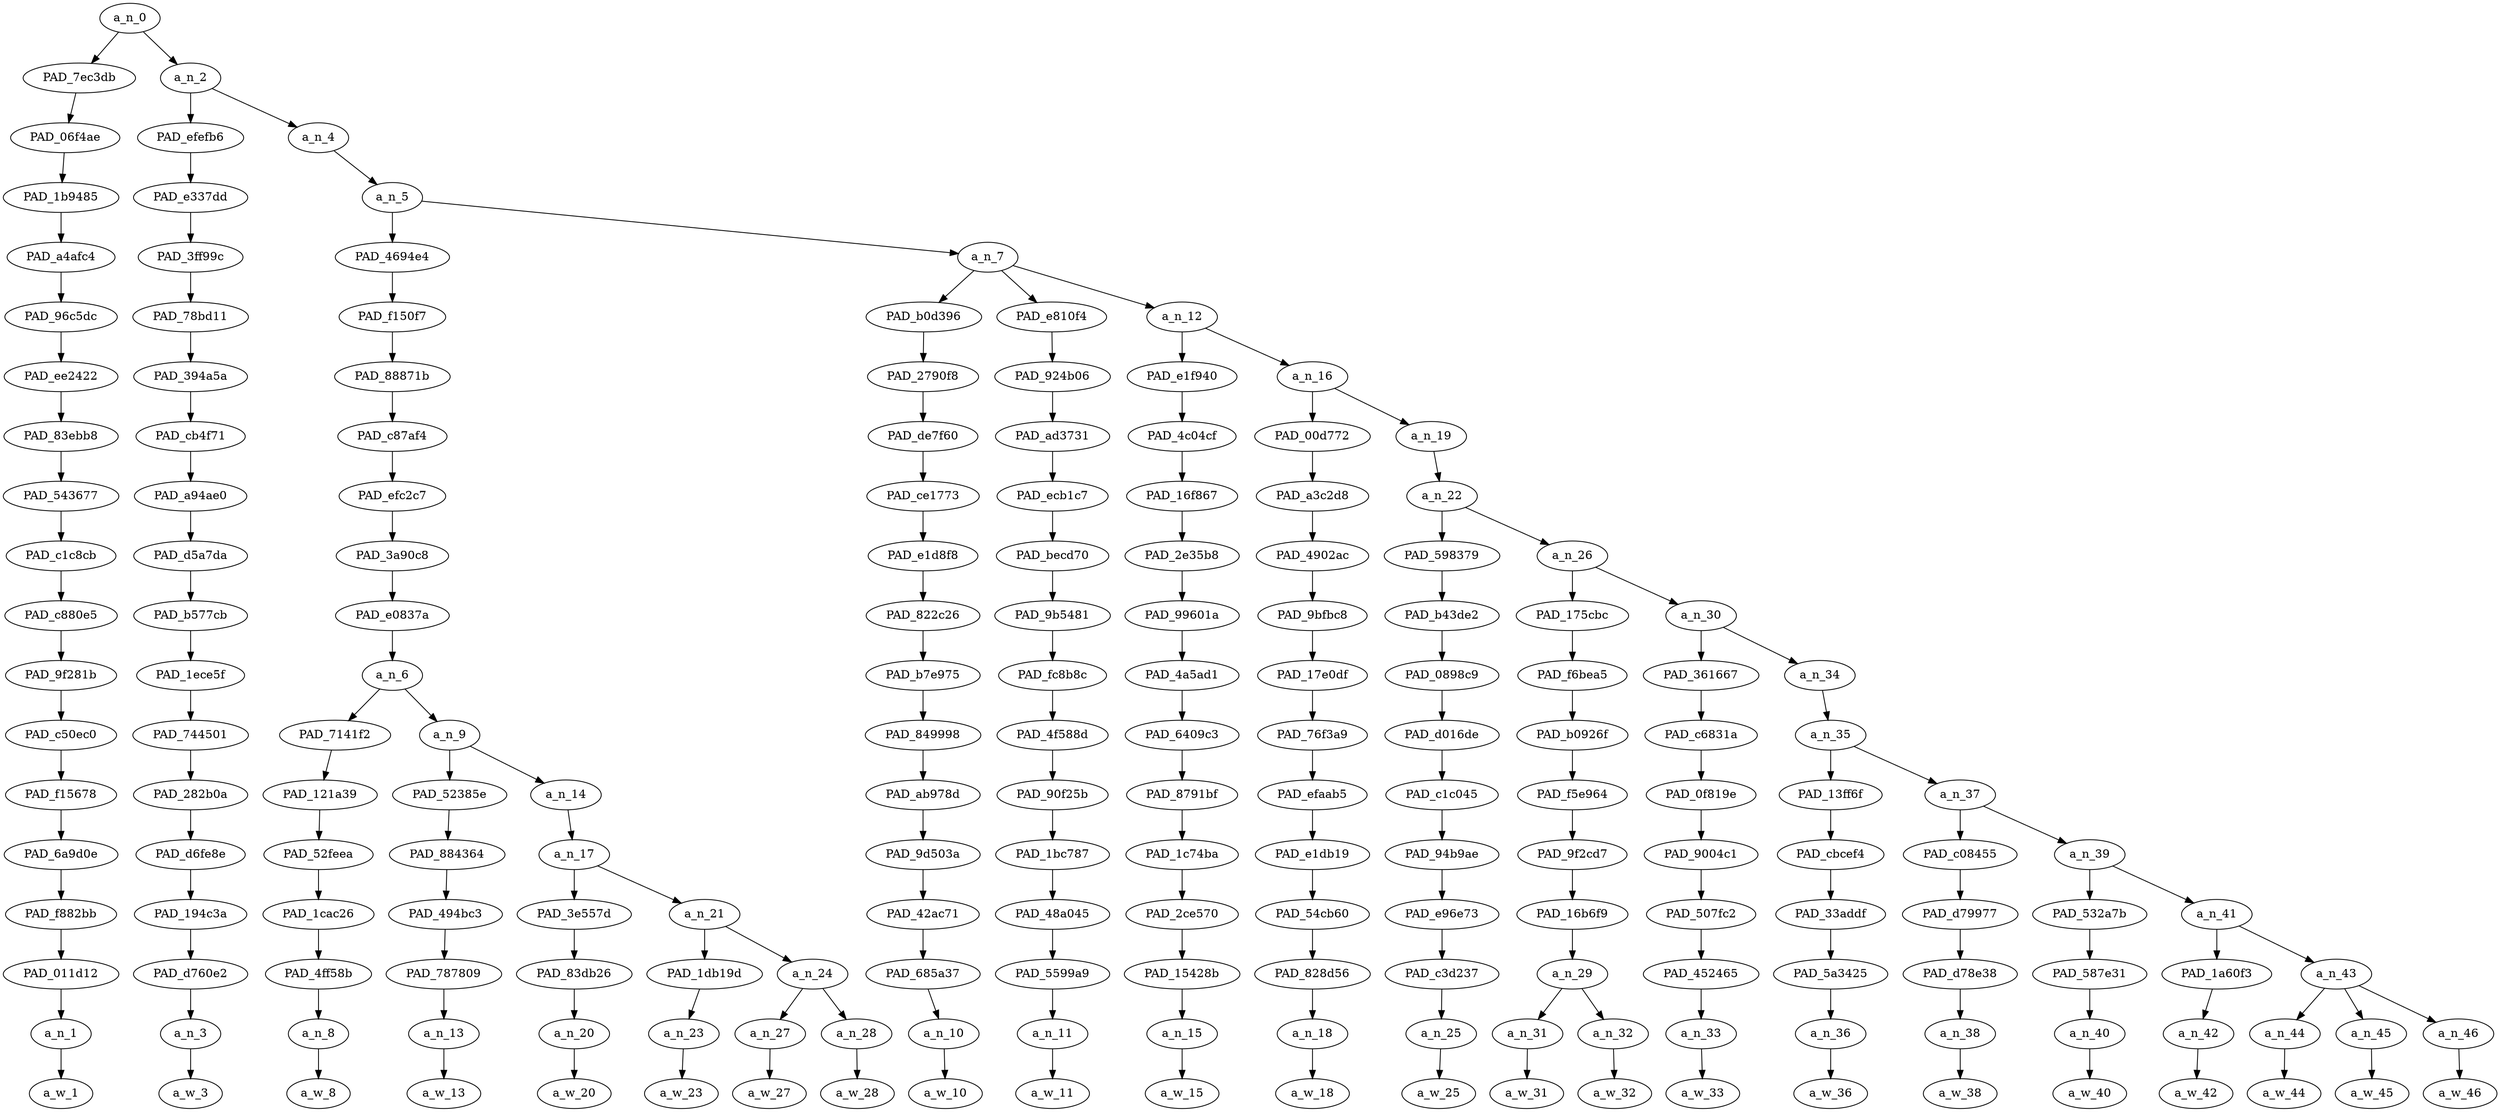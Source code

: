 strict digraph "" {
	a_n_0	[div_dir=-1,
		index=0,
		level=18,
		pos="1.7916666666666667,18!",
		text_span="[0, 1, 2, 3, 4, 5, 6, 7, 8, 9, 10, 11, 12, 13, 14, 15, 16, 17, 18, 19, 20, 21, 22]",
		value=0.99999998];
	PAD_7ec3db	[div_dir=-1,
		index=0,
		level=17,
		pos="0.0,17!",
		text_span="[0]",
		value=0.03091281];
	a_n_0 -> PAD_7ec3db;
	a_n_2	[div_dir=-1,
		index=1,
		level=17,
		pos="3.5833333333333335,17!",
		text_span="[1, 2, 3, 4, 5, 6, 7, 8, 9, 10, 11, 12, 13, 14, 15, 16, 17, 18, 19, 20, 21, 22]",
		value=0.96878270];
	a_n_0 -> a_n_2;
	PAD_06f4ae	[div_dir=-1,
		index=0,
		level=16,
		pos="0.0,16!",
		text_span="[0]",
		value=0.03091281];
	PAD_7ec3db -> PAD_06f4ae;
	PAD_1b9485	[div_dir=-1,
		index=0,
		level=15,
		pos="0.0,15!",
		text_span="[0]",
		value=0.03091281];
	PAD_06f4ae -> PAD_1b9485;
	PAD_a4afc4	[div_dir=-1,
		index=0,
		level=14,
		pos="0.0,14!",
		text_span="[0]",
		value=0.03091281];
	PAD_1b9485 -> PAD_a4afc4;
	PAD_96c5dc	[div_dir=-1,
		index=0,
		level=13,
		pos="0.0,13!",
		text_span="[0]",
		value=0.03091281];
	PAD_a4afc4 -> PAD_96c5dc;
	PAD_ee2422	[div_dir=-1,
		index=0,
		level=12,
		pos="0.0,12!",
		text_span="[0]",
		value=0.03091281];
	PAD_96c5dc -> PAD_ee2422;
	PAD_83ebb8	[div_dir=-1,
		index=0,
		level=11,
		pos="0.0,11!",
		text_span="[0]",
		value=0.03091281];
	PAD_ee2422 -> PAD_83ebb8;
	PAD_543677	[div_dir=-1,
		index=0,
		level=10,
		pos="0.0,10!",
		text_span="[0]",
		value=0.03091281];
	PAD_83ebb8 -> PAD_543677;
	PAD_c1c8cb	[div_dir=-1,
		index=0,
		level=9,
		pos="0.0,9!",
		text_span="[0]",
		value=0.03091281];
	PAD_543677 -> PAD_c1c8cb;
	PAD_c880e5	[div_dir=-1,
		index=0,
		level=8,
		pos="0.0,8!",
		text_span="[0]",
		value=0.03091281];
	PAD_c1c8cb -> PAD_c880e5;
	PAD_9f281b	[div_dir=-1,
		index=0,
		level=7,
		pos="0.0,7!",
		text_span="[0]",
		value=0.03091281];
	PAD_c880e5 -> PAD_9f281b;
	PAD_c50ec0	[div_dir=-1,
		index=0,
		level=6,
		pos="0.0,6!",
		text_span="[0]",
		value=0.03091281];
	PAD_9f281b -> PAD_c50ec0;
	PAD_f15678	[div_dir=-1,
		index=0,
		level=5,
		pos="0.0,5!",
		text_span="[0]",
		value=0.03091281];
	PAD_c50ec0 -> PAD_f15678;
	PAD_6a9d0e	[div_dir=-1,
		index=0,
		level=4,
		pos="0.0,4!",
		text_span="[0]",
		value=0.03091281];
	PAD_f15678 -> PAD_6a9d0e;
	PAD_f882bb	[div_dir=-1,
		index=0,
		level=3,
		pos="0.0,3!",
		text_span="[0]",
		value=0.03091281];
	PAD_6a9d0e -> PAD_f882bb;
	PAD_011d12	[div_dir=-1,
		index=0,
		level=2,
		pos="0.0,2!",
		text_span="[0]",
		value=0.03091281];
	PAD_f882bb -> PAD_011d12;
	a_n_1	[div_dir=-1,
		index=0,
		level=1,
		pos="0.0,1!",
		text_span="[0]",
		value=0.03091281];
	PAD_011d12 -> a_n_1;
	a_w_1	[div_dir=0,
		index=0,
		level=0,
		pos="0,0!",
		text_span="[0]",
		value=i];
	a_n_1 -> a_w_1;
	PAD_efefb6	[div_dir=-1,
		index=1,
		level=16,
		pos="1.0,16!",
		text_span="[1]",
		value=0.04727484];
	a_n_2 -> PAD_efefb6;
	a_n_4	[div_dir=-1,
		index=2,
		level=16,
		pos="6.166666666666667,16!",
		text_span="[2, 3, 4, 5, 6, 7, 8, 9, 10, 11, 12, 13, 14, 15, 16, 17, 18, 19, 20, 21, 22]",
		value=0.92122105];
	a_n_2 -> a_n_4;
	PAD_e337dd	[div_dir=-1,
		index=1,
		level=15,
		pos="1.0,15!",
		text_span="[1]",
		value=0.04727484];
	PAD_efefb6 -> PAD_e337dd;
	PAD_3ff99c	[div_dir=-1,
		index=1,
		level=14,
		pos="1.0,14!",
		text_span="[1]",
		value=0.04727484];
	PAD_e337dd -> PAD_3ff99c;
	PAD_78bd11	[div_dir=-1,
		index=1,
		level=13,
		pos="1.0,13!",
		text_span="[1]",
		value=0.04727484];
	PAD_3ff99c -> PAD_78bd11;
	PAD_394a5a	[div_dir=-1,
		index=1,
		level=12,
		pos="1.0,12!",
		text_span="[1]",
		value=0.04727484];
	PAD_78bd11 -> PAD_394a5a;
	PAD_cb4f71	[div_dir=-1,
		index=1,
		level=11,
		pos="1.0,11!",
		text_span="[1]",
		value=0.04727484];
	PAD_394a5a -> PAD_cb4f71;
	PAD_a94ae0	[div_dir=-1,
		index=1,
		level=10,
		pos="1.0,10!",
		text_span="[1]",
		value=0.04727484];
	PAD_cb4f71 -> PAD_a94ae0;
	PAD_d5a7da	[div_dir=-1,
		index=1,
		level=9,
		pos="1.0,9!",
		text_span="[1]",
		value=0.04727484];
	PAD_a94ae0 -> PAD_d5a7da;
	PAD_b577cb	[div_dir=-1,
		index=1,
		level=8,
		pos="1.0,8!",
		text_span="[1]",
		value=0.04727484];
	PAD_d5a7da -> PAD_b577cb;
	PAD_1ece5f	[div_dir=-1,
		index=1,
		level=7,
		pos="1.0,7!",
		text_span="[1]",
		value=0.04727484];
	PAD_b577cb -> PAD_1ece5f;
	PAD_744501	[div_dir=-1,
		index=1,
		level=6,
		pos="1.0,6!",
		text_span="[1]",
		value=0.04727484];
	PAD_1ece5f -> PAD_744501;
	PAD_282b0a	[div_dir=-1,
		index=1,
		level=5,
		pos="1.0,5!",
		text_span="[1]",
		value=0.04727484];
	PAD_744501 -> PAD_282b0a;
	PAD_d6fe8e	[div_dir=-1,
		index=1,
		level=4,
		pos="1.0,4!",
		text_span="[1]",
		value=0.04727484];
	PAD_282b0a -> PAD_d6fe8e;
	PAD_194c3a	[div_dir=-1,
		index=1,
		level=3,
		pos="1.0,3!",
		text_span="[1]",
		value=0.04727484];
	PAD_d6fe8e -> PAD_194c3a;
	PAD_d760e2	[div_dir=-1,
		index=1,
		level=2,
		pos="1.0,2!",
		text_span="[1]",
		value=0.04727484];
	PAD_194c3a -> PAD_d760e2;
	a_n_3	[div_dir=-1,
		index=1,
		level=1,
		pos="1.0,1!",
		text_span="[1]",
		value=0.04727484];
	PAD_d760e2 -> a_n_3;
	a_w_3	[div_dir=0,
		index=1,
		level=0,
		pos="1,0!",
		text_span="[1]",
		value=swear];
	a_n_3 -> a_w_3;
	a_n_5	[div_dir=-1,
		index=2,
		level=15,
		pos="6.166666666666667,15!",
		text_span="[2, 3, 4, 5, 6, 7, 8, 9, 10, 11, 12, 13, 14, 15, 16, 17, 18, 19, 20, 21, 22]",
		value=0.92093680];
	a_n_4 -> a_n_5;
	PAD_4694e4	[div_dir=-1,
		index=2,
		level=14,
		pos="2.96875,14!",
		text_span="[2, 3, 4, 5, 6, 7]",
		value=0.46810219];
	a_n_5 -> PAD_4694e4;
	a_n_7	[div_dir=-1,
		index=3,
		level=14,
		pos="9.364583333333334,14!",
		text_span="[8, 9, 10, 11, 12, 13, 14, 15, 16, 17, 18, 19, 20, 21, 22]",
		value=0.45255037];
	a_n_5 -> a_n_7;
	PAD_f150f7	[div_dir=-1,
		index=2,
		level=13,
		pos="2.96875,13!",
		text_span="[2, 3, 4, 5, 6, 7]",
		value=0.46810219];
	PAD_4694e4 -> PAD_f150f7;
	PAD_88871b	[div_dir=-1,
		index=2,
		level=12,
		pos="2.96875,12!",
		text_span="[2, 3, 4, 5, 6, 7]",
		value=0.46810219];
	PAD_f150f7 -> PAD_88871b;
	PAD_c87af4	[div_dir=-1,
		index=2,
		level=11,
		pos="2.96875,11!",
		text_span="[2, 3, 4, 5, 6, 7]",
		value=0.46810219];
	PAD_88871b -> PAD_c87af4;
	PAD_efc2c7	[div_dir=-1,
		index=2,
		level=10,
		pos="2.96875,10!",
		text_span="[2, 3, 4, 5, 6, 7]",
		value=0.46810219];
	PAD_c87af4 -> PAD_efc2c7;
	PAD_3a90c8	[div_dir=-1,
		index=2,
		level=9,
		pos="2.96875,9!",
		text_span="[2, 3, 4, 5, 6, 7]",
		value=0.46810219];
	PAD_efc2c7 -> PAD_3a90c8;
	PAD_e0837a	[div_dir=-1,
		index=2,
		level=8,
		pos="2.96875,8!",
		text_span="[2, 3, 4, 5, 6, 7]",
		value=0.46810219];
	PAD_3a90c8 -> PAD_e0837a;
	a_n_6	[div_dir=-1,
		index=2,
		level=7,
		pos="2.96875,7!",
		text_span="[2, 3, 4, 5, 6, 7]",
		value=0.46810219];
	PAD_e0837a -> a_n_6;
	PAD_7141f2	[div_dir=-1,
		index=2,
		level=6,
		pos="2.0,6!",
		text_span="[2]",
		value=0.28486684];
	a_n_6 -> PAD_7141f2;
	a_n_9	[div_dir=1,
		index=3,
		level=6,
		pos="3.9375,6!",
		text_span="[3, 4, 5, 6, 7]",
		value=0.18286952];
	a_n_6 -> a_n_9;
	PAD_121a39	[div_dir=-1,
		index=2,
		level=5,
		pos="2.0,5!",
		text_span="[2]",
		value=0.28486684];
	PAD_7141f2 -> PAD_121a39;
	PAD_52feea	[div_dir=-1,
		index=2,
		level=4,
		pos="2.0,4!",
		text_span="[2]",
		value=0.28486684];
	PAD_121a39 -> PAD_52feea;
	PAD_1cac26	[div_dir=-1,
		index=2,
		level=3,
		pos="2.0,3!",
		text_span="[2]",
		value=0.28486684];
	PAD_52feea -> PAD_1cac26;
	PAD_4ff58b	[div_dir=-1,
		index=2,
		level=2,
		pos="2.0,2!",
		text_span="[2]",
		value=0.28486684];
	PAD_1cac26 -> PAD_4ff58b;
	a_n_8	[div_dir=-1,
		index=2,
		level=1,
		pos="2.0,1!",
		text_span="[2]",
		value=0.28486684];
	PAD_4ff58b -> a_n_8;
	a_w_8	[div_dir=0,
		index=2,
		level=0,
		pos="2,0!",
		text_span="[2]",
		value=dykes];
	a_n_8 -> a_w_8;
	PAD_52385e	[div_dir=-1,
		index=3,
		level=5,
		pos="3.0,5!",
		text_span="[3]",
		value=0.03015687];
	a_n_9 -> PAD_52385e;
	a_n_14	[div_dir=1,
		index=4,
		level=5,
		pos="4.875,5!",
		text_span="[4, 5, 6, 7]",
		value=0.15267977];
	a_n_9 -> a_n_14;
	PAD_884364	[div_dir=-1,
		index=3,
		level=4,
		pos="3.0,4!",
		text_span="[3]",
		value=0.03015687];
	PAD_52385e -> PAD_884364;
	PAD_494bc3	[div_dir=-1,
		index=3,
		level=3,
		pos="3.0,3!",
		text_span="[3]",
		value=0.03015687];
	PAD_884364 -> PAD_494bc3;
	PAD_787809	[div_dir=-1,
		index=3,
		level=2,
		pos="3.0,2!",
		text_span="[3]",
		value=0.03015687];
	PAD_494bc3 -> PAD_787809;
	a_n_13	[div_dir=-1,
		index=3,
		level=1,
		pos="3.0,1!",
		text_span="[3]",
		value=0.03015687];
	PAD_787809 -> a_n_13;
	a_w_13	[div_dir=0,
		index=3,
		level=0,
		pos="3,0!",
		text_span="[3]",
		value=who];
	a_n_13 -> a_w_13;
	a_n_17	[div_dir=1,
		index=4,
		level=4,
		pos="4.875,4!",
		text_span="[4, 5, 6, 7]",
		value=0.15262978];
	a_n_14 -> a_n_17;
	PAD_3e557d	[div_dir=-1,
		index=4,
		level=3,
		pos="4.0,3!",
		text_span="[4]",
		value=0.03902705];
	a_n_17 -> PAD_3e557d;
	a_n_21	[div_dir=1,
		index=5,
		level=3,
		pos="5.75,3!",
		text_span="[5, 6, 7]",
		value=0.11355274];
	a_n_17 -> a_n_21;
	PAD_83db26	[div_dir=-1,
		index=4,
		level=2,
		pos="4.0,2!",
		text_span="[4]",
		value=0.03902705];
	PAD_3e557d -> PAD_83db26;
	a_n_20	[div_dir=-1,
		index=4,
		level=1,
		pos="4.0,1!",
		text_span="[4]",
		value=0.03902705];
	PAD_83db26 -> a_n_20;
	a_w_20	[div_dir=0,
		index=4,
		level=0,
		pos="4,0!",
		text_span="[4]",
		value=dress];
	a_n_20 -> a_w_20;
	PAD_1db19d	[div_dir=1,
		index=5,
		level=2,
		pos="5.0,2!",
		text_span="[5]",
		value=0.02993209];
	a_n_21 -> PAD_1db19d;
	a_n_24	[div_dir=1,
		index=6,
		level=2,
		pos="6.5,2!",
		text_span="[6, 7]",
		value=0.08351727];
	a_n_21 -> a_n_24;
	a_n_23	[div_dir=1,
		index=5,
		level=1,
		pos="5.0,1!",
		text_span="[5]",
		value=0.02993209];
	PAD_1db19d -> a_n_23;
	a_w_23	[div_dir=0,
		index=5,
		level=0,
		pos="5,0!",
		text_span="[5]",
		value=like];
	a_n_23 -> a_w_23;
	a_n_27	[div_dir=1,
		index=6,
		level=1,
		pos="6.0,1!",
		text_span="[6]",
		value=0.04816682];
	a_n_24 -> a_n_27;
	a_n_28	[div_dir=1,
		index=7,
		level=1,
		pos="7.0,1!",
		text_span="[7]",
		value=0.03523994];
	a_n_24 -> a_n_28;
	a_w_27	[div_dir=0,
		index=6,
		level=0,
		pos="6,0!",
		text_span="[6]",
		value=straight];
	a_n_27 -> a_w_27;
	a_w_28	[div_dir=0,
		index=7,
		level=0,
		pos="7,0!",
		text_span="[7]",
		value=boys];
	a_n_28 -> a_w_28;
	PAD_b0d396	[div_dir=-1,
		index=3,
		level=13,
		pos="8.0,13!",
		text_span="[8]",
		value=0.05005210];
	a_n_7 -> PAD_b0d396;
	PAD_e810f4	[div_dir=1,
		index=4,
		level=13,
		pos="9.0,13!",
		text_span="[9]",
		value=0.02747113];
	a_n_7 -> PAD_e810f4;
	a_n_12	[div_dir=-1,
		index=5,
		level=13,
		pos="11.09375,13!",
		text_span="[10, 11, 12, 13, 14, 15, 16, 17, 18, 19, 20, 21, 22]",
		value=0.37492997];
	a_n_7 -> a_n_12;
	PAD_2790f8	[div_dir=-1,
		index=3,
		level=12,
		pos="8.0,12!",
		text_span="[8]",
		value=0.05005210];
	PAD_b0d396 -> PAD_2790f8;
	PAD_de7f60	[div_dir=-1,
		index=3,
		level=11,
		pos="8.0,11!",
		text_span="[8]",
		value=0.05005210];
	PAD_2790f8 -> PAD_de7f60;
	PAD_ce1773	[div_dir=-1,
		index=3,
		level=10,
		pos="8.0,10!",
		text_span="[8]",
		value=0.05005210];
	PAD_de7f60 -> PAD_ce1773;
	PAD_e1d8f8	[div_dir=-1,
		index=3,
		level=9,
		pos="8.0,9!",
		text_span="[8]",
		value=0.05005210];
	PAD_ce1773 -> PAD_e1d8f8;
	PAD_822c26	[div_dir=-1,
		index=3,
		level=8,
		pos="8.0,8!",
		text_span="[8]",
		value=0.05005210];
	PAD_e1d8f8 -> PAD_822c26;
	PAD_b7e975	[div_dir=-1,
		index=3,
		level=7,
		pos="8.0,7!",
		text_span="[8]",
		value=0.05005210];
	PAD_822c26 -> PAD_b7e975;
	PAD_849998	[div_dir=-1,
		index=4,
		level=6,
		pos="8.0,6!",
		text_span="[8]",
		value=0.05005210];
	PAD_b7e975 -> PAD_849998;
	PAD_ab978d	[div_dir=-1,
		index=5,
		level=5,
		pos="8.0,5!",
		text_span="[8]",
		value=0.05005210];
	PAD_849998 -> PAD_ab978d;
	PAD_9d503a	[div_dir=-1,
		index=5,
		level=4,
		pos="8.0,4!",
		text_span="[8]",
		value=0.05005210];
	PAD_ab978d -> PAD_9d503a;
	PAD_42ac71	[div_dir=-1,
		index=6,
		level=3,
		pos="8.0,3!",
		text_span="[8]",
		value=0.05005210];
	PAD_9d503a -> PAD_42ac71;
	PAD_685a37	[div_dir=-1,
		index=7,
		level=2,
		pos="8.0,2!",
		text_span="[8]",
		value=0.05005210];
	PAD_42ac71 -> PAD_685a37;
	a_n_10	[div_dir=-1,
		index=8,
		level=1,
		pos="8.0,1!",
		text_span="[8]",
		value=0.05005210];
	PAD_685a37 -> a_n_10;
	a_w_10	[div_dir=0,
		index=8,
		level=0,
		pos="8,0!",
		text_span="[8]",
		value=discuss];
	a_n_10 -> a_w_10;
	PAD_924b06	[div_dir=1,
		index=4,
		level=12,
		pos="9.0,12!",
		text_span="[9]",
		value=0.02747113];
	PAD_e810f4 -> PAD_924b06;
	PAD_ad3731	[div_dir=1,
		index=4,
		level=11,
		pos="9.0,11!",
		text_span="[9]",
		value=0.02747113];
	PAD_924b06 -> PAD_ad3731;
	PAD_ecb1c7	[div_dir=1,
		index=4,
		level=10,
		pos="9.0,10!",
		text_span="[9]",
		value=0.02747113];
	PAD_ad3731 -> PAD_ecb1c7;
	PAD_becd70	[div_dir=1,
		index=4,
		level=9,
		pos="9.0,9!",
		text_span="[9]",
		value=0.02747113];
	PAD_ecb1c7 -> PAD_becd70;
	PAD_9b5481	[div_dir=1,
		index=4,
		level=8,
		pos="9.0,8!",
		text_span="[9]",
		value=0.02747113];
	PAD_becd70 -> PAD_9b5481;
	PAD_fc8b8c	[div_dir=1,
		index=4,
		level=7,
		pos="9.0,7!",
		text_span="[9]",
		value=0.02747113];
	PAD_9b5481 -> PAD_fc8b8c;
	PAD_4f588d	[div_dir=1,
		index=5,
		level=6,
		pos="9.0,6!",
		text_span="[9]",
		value=0.02747113];
	PAD_fc8b8c -> PAD_4f588d;
	PAD_90f25b	[div_dir=1,
		index=6,
		level=5,
		pos="9.0,5!",
		text_span="[9]",
		value=0.02747113];
	PAD_4f588d -> PAD_90f25b;
	PAD_1bc787	[div_dir=1,
		index=6,
		level=4,
		pos="9.0,4!",
		text_span="[9]",
		value=0.02747113];
	PAD_90f25b -> PAD_1bc787;
	PAD_48a045	[div_dir=1,
		index=7,
		level=3,
		pos="9.0,3!",
		text_span="[9]",
		value=0.02747113];
	PAD_1bc787 -> PAD_48a045;
	PAD_5599a9	[div_dir=1,
		index=8,
		level=2,
		pos="9.0,2!",
		text_span="[9]",
		value=0.02747113];
	PAD_48a045 -> PAD_5599a9;
	a_n_11	[div_dir=1,
		index=9,
		level=1,
		pos="9.0,1!",
		text_span="[9]",
		value=0.02747113];
	PAD_5599a9 -> a_n_11;
	a_w_11	[div_dir=0,
		index=9,
		level=0,
		pos="9,0!",
		text_span="[9]",
		value=me];
	a_n_11 -> a_w_11;
	PAD_e1f940	[div_dir=-1,
		index=5,
		level=12,
		pos="10.0,12!",
		text_span="[10]",
		value=0.03435891];
	a_n_12 -> PAD_e1f940;
	a_n_16	[div_dir=-1,
		index=6,
		level=12,
		pos="12.1875,12!",
		text_span="[11, 12, 13, 14, 15, 16, 17, 18, 19, 20, 21, 22]",
		value=0.34051051];
	a_n_12 -> a_n_16;
	PAD_4c04cf	[div_dir=-1,
		index=5,
		level=11,
		pos="10.0,11!",
		text_span="[10]",
		value=0.03435891];
	PAD_e1f940 -> PAD_4c04cf;
	PAD_16f867	[div_dir=-1,
		index=5,
		level=10,
		pos="10.0,10!",
		text_span="[10]",
		value=0.03435891];
	PAD_4c04cf -> PAD_16f867;
	PAD_2e35b8	[div_dir=-1,
		index=5,
		level=9,
		pos="10.0,9!",
		text_span="[10]",
		value=0.03435891];
	PAD_16f867 -> PAD_2e35b8;
	PAD_99601a	[div_dir=-1,
		index=5,
		level=8,
		pos="10.0,8!",
		text_span="[10]",
		value=0.03435891];
	PAD_2e35b8 -> PAD_99601a;
	PAD_4a5ad1	[div_dir=-1,
		index=5,
		level=7,
		pos="10.0,7!",
		text_span="[10]",
		value=0.03435891];
	PAD_99601a -> PAD_4a5ad1;
	PAD_6409c3	[div_dir=-1,
		index=6,
		level=6,
		pos="10.0,6!",
		text_span="[10]",
		value=0.03435891];
	PAD_4a5ad1 -> PAD_6409c3;
	PAD_8791bf	[div_dir=-1,
		index=7,
		level=5,
		pos="10.0,5!",
		text_span="[10]",
		value=0.03435891];
	PAD_6409c3 -> PAD_8791bf;
	PAD_1c74ba	[div_dir=-1,
		index=7,
		level=4,
		pos="10.0,4!",
		text_span="[10]",
		value=0.03435891];
	PAD_8791bf -> PAD_1c74ba;
	PAD_2ce570	[div_dir=-1,
		index=8,
		level=3,
		pos="10.0,3!",
		text_span="[10]",
		value=0.03435891];
	PAD_1c74ba -> PAD_2ce570;
	PAD_15428b	[div_dir=-1,
		index=9,
		level=2,
		pos="10.0,2!",
		text_span="[10]",
		value=0.03435891];
	PAD_2ce570 -> PAD_15428b;
	a_n_15	[div_dir=-1,
		index=10,
		level=1,
		pos="10.0,1!",
		text_span="[10]",
		value=0.03435891];
	PAD_15428b -> a_n_15;
	a_w_15	[div_dir=0,
		index=10,
		level=0,
		pos="10,0!",
		text_span="[10]",
		value=fr];
	a_n_15 -> a_w_15;
	PAD_00d772	[div_dir=1,
		index=6,
		level=11,
		pos="11.0,11!",
		text_span="[11]",
		value=0.02002303];
	a_n_16 -> PAD_00d772;
	a_n_19	[div_dir=-1,
		index=7,
		level=11,
		pos="13.375,11!",
		text_span="[12, 13, 14, 15, 16, 17, 18, 19, 20, 21, 22]",
		value=0.32044145];
	a_n_16 -> a_n_19;
	PAD_a3c2d8	[div_dir=1,
		index=6,
		level=10,
		pos="11.0,10!",
		text_span="[11]",
		value=0.02002303];
	PAD_00d772 -> PAD_a3c2d8;
	PAD_4902ac	[div_dir=1,
		index=6,
		level=9,
		pos="11.0,9!",
		text_span="[11]",
		value=0.02002303];
	PAD_a3c2d8 -> PAD_4902ac;
	PAD_9bfbc8	[div_dir=1,
		index=6,
		level=8,
		pos="11.0,8!",
		text_span="[11]",
		value=0.02002303];
	PAD_4902ac -> PAD_9bfbc8;
	PAD_17e0df	[div_dir=1,
		index=6,
		level=7,
		pos="11.0,7!",
		text_span="[11]",
		value=0.02002303];
	PAD_9bfbc8 -> PAD_17e0df;
	PAD_76f3a9	[div_dir=1,
		index=7,
		level=6,
		pos="11.0,6!",
		text_span="[11]",
		value=0.02002303];
	PAD_17e0df -> PAD_76f3a9;
	PAD_efaab5	[div_dir=1,
		index=8,
		level=5,
		pos="11.0,5!",
		text_span="[11]",
		value=0.02002303];
	PAD_76f3a9 -> PAD_efaab5;
	PAD_e1db19	[div_dir=1,
		index=8,
		level=4,
		pos="11.0,4!",
		text_span="[11]",
		value=0.02002303];
	PAD_efaab5 -> PAD_e1db19;
	PAD_54cb60	[div_dir=1,
		index=9,
		level=3,
		pos="11.0,3!",
		text_span="[11]",
		value=0.02002303];
	PAD_e1db19 -> PAD_54cb60;
	PAD_828d56	[div_dir=1,
		index=10,
		level=2,
		pos="11.0,2!",
		text_span="[11]",
		value=0.02002303];
	PAD_54cb60 -> PAD_828d56;
	a_n_18	[div_dir=1,
		index=11,
		level=1,
		pos="11.0,1!",
		text_span="[11]",
		value=0.02002303];
	PAD_828d56 -> a_n_18;
	a_w_18	[div_dir=0,
		index=11,
		level=0,
		pos="11,0!",
		text_span="[11]",
		value=who1];
	a_n_18 -> a_w_18;
	a_n_22	[div_dir=-1,
		index=7,
		level=10,
		pos="13.375,10!",
		text_span="[12, 13, 14, 15, 16, 17, 18, 19, 20, 21, 22]",
		value=0.32038922];
	a_n_19 -> a_n_22;
	PAD_598379	[div_dir=-1,
		index=7,
		level=9,
		pos="12.0,9!",
		text_span="[12]",
		value=0.02984374];
	a_n_22 -> PAD_598379;
	a_n_26	[div_dir=-1,
		index=8,
		level=9,
		pos="14.75,9!",
		text_span="[13, 14, 15, 16, 17, 18, 19, 20, 21, 22]",
		value=0.29049325];
	a_n_22 -> a_n_26;
	PAD_b43de2	[div_dir=-1,
		index=7,
		level=8,
		pos="12.0,8!",
		text_span="[12]",
		value=0.02984374];
	PAD_598379 -> PAD_b43de2;
	PAD_0898c9	[div_dir=-1,
		index=7,
		level=7,
		pos="12.0,7!",
		text_span="[12]",
		value=0.02984374];
	PAD_b43de2 -> PAD_0898c9;
	PAD_d016de	[div_dir=-1,
		index=8,
		level=6,
		pos="12.0,6!",
		text_span="[12]",
		value=0.02984374];
	PAD_0898c9 -> PAD_d016de;
	PAD_c1c045	[div_dir=-1,
		index=9,
		level=5,
		pos="12.0,5!",
		text_span="[12]",
		value=0.02984374];
	PAD_d016de -> PAD_c1c045;
	PAD_94b9ae	[div_dir=-1,
		index=9,
		level=4,
		pos="12.0,4!",
		text_span="[12]",
		value=0.02984374];
	PAD_c1c045 -> PAD_94b9ae;
	PAD_e96e73	[div_dir=-1,
		index=10,
		level=3,
		pos="12.0,3!",
		text_span="[12]",
		value=0.02984374];
	PAD_94b9ae -> PAD_e96e73;
	PAD_c3d237	[div_dir=-1,
		index=11,
		level=2,
		pos="12.0,2!",
		text_span="[12]",
		value=0.02984374];
	PAD_e96e73 -> PAD_c3d237;
	a_n_25	[div_dir=-1,
		index=12,
		level=1,
		pos="12.0,1!",
		text_span="[12]",
		value=0.02984374];
	PAD_c3d237 -> a_n_25;
	a_w_25	[div_dir=0,
		index=12,
		level=0,
		pos="12,0!",
		text_span="[12]",
		value=taught];
	a_n_25 -> a_w_25;
	PAD_175cbc	[div_dir=-1,
		index=8,
		level=8,
		pos="13.5,8!",
		text_span="[13, 14]",
		value=0.04077377];
	a_n_26 -> PAD_175cbc;
	a_n_30	[div_dir=-1,
		index=9,
		level=8,
		pos="16.0,8!",
		text_span="[15, 16, 17, 18, 19, 20, 21, 22]",
		value=0.24968606];
	a_n_26 -> a_n_30;
	PAD_f6bea5	[div_dir=-1,
		index=8,
		level=7,
		pos="13.5,7!",
		text_span="[13, 14]",
		value=0.04077377];
	PAD_175cbc -> PAD_f6bea5;
	PAD_b0926f	[div_dir=-1,
		index=9,
		level=6,
		pos="13.5,6!",
		text_span="[13, 14]",
		value=0.04077377];
	PAD_f6bea5 -> PAD_b0926f;
	PAD_f5e964	[div_dir=-1,
		index=10,
		level=5,
		pos="13.5,5!",
		text_span="[13, 14]",
		value=0.04077377];
	PAD_b0926f -> PAD_f5e964;
	PAD_9f2cd7	[div_dir=-1,
		index=10,
		level=4,
		pos="13.5,4!",
		text_span="[13, 14]",
		value=0.04077377];
	PAD_f5e964 -> PAD_9f2cd7;
	PAD_16b6f9	[div_dir=-1,
		index=11,
		level=3,
		pos="13.5,3!",
		text_span="[13, 14]",
		value=0.04077377];
	PAD_9f2cd7 -> PAD_16b6f9;
	a_n_29	[div_dir=-1,
		index=12,
		level=2,
		pos="13.5,2!",
		text_span="[13, 14]",
		value=0.04077377];
	PAD_16b6f9 -> a_n_29;
	a_n_31	[div_dir=-1,
		index=13,
		level=1,
		pos="13.0,1!",
		text_span="[13]",
		value=0.02332942];
	a_n_29 -> a_n_31;
	a_n_32	[div_dir=-1,
		index=14,
		level=1,
		pos="14.0,1!",
		text_span="[14]",
		value=0.01736783];
	a_n_29 -> a_n_32;
	a_w_31	[div_dir=0,
		index=13,
		level=0,
		pos="13,0!",
		text_span="[13]",
		value=you];
	a_n_31 -> a_w_31;
	a_w_32	[div_dir=0,
		index=14,
		level=0,
		pos="14,0!",
		text_span="[14]",
		value=all];
	a_n_32 -> a_w_32;
	PAD_361667	[div_dir=-1,
		index=9,
		level=7,
		pos="15.0,7!",
		text_span="[15]",
		value=0.01750926];
	a_n_30 -> PAD_361667;
	a_n_34	[div_dir=1,
		index=10,
		level=7,
		pos="17.0,7!",
		text_span="[16, 17, 18, 19, 20, 21, 22]",
		value=0.23217591];
	a_n_30 -> a_n_34;
	PAD_c6831a	[div_dir=-1,
		index=10,
		level=6,
		pos="15.0,6!",
		text_span="[15]",
		value=0.01750926];
	PAD_361667 -> PAD_c6831a;
	PAD_0f819e	[div_dir=-1,
		index=11,
		level=5,
		pos="15.0,5!",
		text_span="[15]",
		value=0.01750926];
	PAD_c6831a -> PAD_0f819e;
	PAD_9004c1	[div_dir=-1,
		index=11,
		level=4,
		pos="15.0,4!",
		text_span="[15]",
		value=0.01750926];
	PAD_0f819e -> PAD_9004c1;
	PAD_507fc2	[div_dir=-1,
		index=12,
		level=3,
		pos="15.0,3!",
		text_span="[15]",
		value=0.01750926];
	PAD_9004c1 -> PAD_507fc2;
	PAD_452465	[div_dir=-1,
		index=13,
		level=2,
		pos="15.0,2!",
		text_span="[15]",
		value=0.01750926];
	PAD_507fc2 -> PAD_452465;
	a_n_33	[div_dir=-1,
		index=15,
		level=1,
		pos="15.0,1!",
		text_span="[15]",
		value=0.01750926];
	PAD_452465 -> a_n_33;
	a_w_33	[div_dir=0,
		index=15,
		level=0,
		pos="15,0!",
		text_span="[15]",
		value=how];
	a_n_33 -> a_w_33;
	a_n_35	[div_dir=1,
		index=11,
		level=6,
		pos="17.0,6!",
		text_span="[16, 17, 18, 19, 20, 21, 22]",
		value=0.23216680];
	a_n_34 -> a_n_35;
	PAD_13ff6f	[div_dir=-1,
		index=12,
		level=5,
		pos="16.0,5!",
		text_span="[16]",
		value=0.01648958];
	a_n_35 -> PAD_13ff6f;
	a_n_37	[div_dir=1,
		index=13,
		level=5,
		pos="18.0,5!",
		text_span="[17, 18, 19, 20, 21, 22]",
		value=0.21566810];
	a_n_35 -> a_n_37;
	PAD_cbcef4	[div_dir=-1,
		index=12,
		level=4,
		pos="16.0,4!",
		text_span="[16]",
		value=0.01648958];
	PAD_13ff6f -> PAD_cbcef4;
	PAD_33addf	[div_dir=-1,
		index=13,
		level=3,
		pos="16.0,3!",
		text_span="[16]",
		value=0.01648958];
	PAD_cbcef4 -> PAD_33addf;
	PAD_5a3425	[div_dir=-1,
		index=14,
		level=2,
		pos="16.0,2!",
		text_span="[16]",
		value=0.01648958];
	PAD_33addf -> PAD_5a3425;
	a_n_36	[div_dir=-1,
		index=16,
		level=1,
		pos="16.0,1!",
		text_span="[16]",
		value=0.01648958];
	PAD_5a3425 -> a_n_36;
	a_w_36	[div_dir=0,
		index=16,
		level=0,
		pos="16,0!",
		text_span="[16]",
		value=to];
	a_n_36 -> a_w_36;
	PAD_c08455	[div_dir=-1,
		index=13,
		level=4,
		pos="17.0,4!",
		text_span="[17]",
		value=0.03190388];
	a_n_37 -> PAD_c08455;
	a_n_39	[div_dir=1,
		index=14,
		level=4,
		pos="19.0,4!",
		text_span="[18, 19, 20, 21, 22]",
		value=0.18375127];
	a_n_37 -> a_n_39;
	PAD_d79977	[div_dir=-1,
		index=14,
		level=3,
		pos="17.0,3!",
		text_span="[17]",
		value=0.03190388];
	PAD_c08455 -> PAD_d79977;
	PAD_d78e38	[div_dir=-1,
		index=15,
		level=2,
		pos="17.0,2!",
		text_span="[17]",
		value=0.03190388];
	PAD_d79977 -> PAD_d78e38;
	a_n_38	[div_dir=-1,
		index=17,
		level=1,
		pos="17.0,1!",
		text_span="[17]",
		value=0.03190388];
	PAD_d78e38 -> a_n_38;
	a_w_38	[div_dir=0,
		index=17,
		level=0,
		pos="17,0!",
		text_span="[17]",
		value=dress1];
	a_n_38 -> a_w_38;
	PAD_532a7b	[div_dir=-1,
		index=15,
		level=3,
		pos="18.0,3!",
		text_span="[18]",
		value=0.02237225];
	a_n_39 -> PAD_532a7b;
	a_n_41	[div_dir=1,
		index=16,
		level=3,
		pos="20.0,3!",
		text_span="[19, 20, 21, 22]",
		value=0.16133549];
	a_n_39 -> a_n_41;
	PAD_587e31	[div_dir=-1,
		index=16,
		level=2,
		pos="18.0,2!",
		text_span="[18]",
		value=0.02237225];
	PAD_532a7b -> PAD_587e31;
	a_n_40	[div_dir=-1,
		index=18,
		level=1,
		pos="18.0,1!",
		text_span="[18]",
		value=0.02237225];
	PAD_587e31 -> a_n_40;
	a_w_40	[div_dir=0,
		index=18,
		level=0,
		pos="18,0!",
		text_span="[18]",
		value=put];
	a_n_40 -> a_w_40;
	PAD_1a60f3	[div_dir=1,
		index=17,
		level=2,
		pos="19.0,2!",
		text_span="[19]",
		value=0.01890367];
	a_n_41 -> PAD_1a60f3;
	a_n_43	[div_dir=1,
		index=18,
		level=2,
		pos="21.0,2!",
		text_span="[20, 21, 22]",
		value=0.14237266];
	a_n_41 -> a_n_43;
	a_n_42	[div_dir=1,
		index=19,
		level=1,
		pos="19.0,1!",
		text_span="[19]",
		value=0.01890367];
	PAD_1a60f3 -> a_n_42;
	a_w_42	[div_dir=0,
		index=19,
		level=0,
		pos="19,0!",
		text_span="[19]",
		value=on];
	a_n_42 -> a_w_42;
	a_n_44	[div_dir=-1,
		index=20,
		level=1,
		pos="20.0,1!",
		text_span="[20]",
		value=0.02148124];
	a_n_43 -> a_n_44;
	a_n_45	[div_dir=1,
		index=21,
		level=1,
		pos="21.0,1!",
		text_span="[21]",
		value=0.06289800];
	a_n_43 -> a_n_45;
	a_n_46	[div_dir=-1,
		index=22,
		level=1,
		pos="22.0,1!",
		text_span="[22]",
		value=0.05798220];
	a_n_43 -> a_n_46;
	a_w_44	[div_dir=0,
		index=20,
		level=0,
		pos="20,0!",
		text_span="[20]",
		value=some];
	a_n_44 -> a_w_44;
	a_w_45	[div_dir=0,
		index=21,
		level=0,
		pos="21,0!",
		text_span="[21]",
		value=mf];
	a_n_45 -> a_w_45;
	a_w_46	[div_dir=0,
		index=22,
		level=0,
		pos="22,0!",
		text_span="[22]",
		value=jeans];
	a_n_46 -> a_w_46;
}
